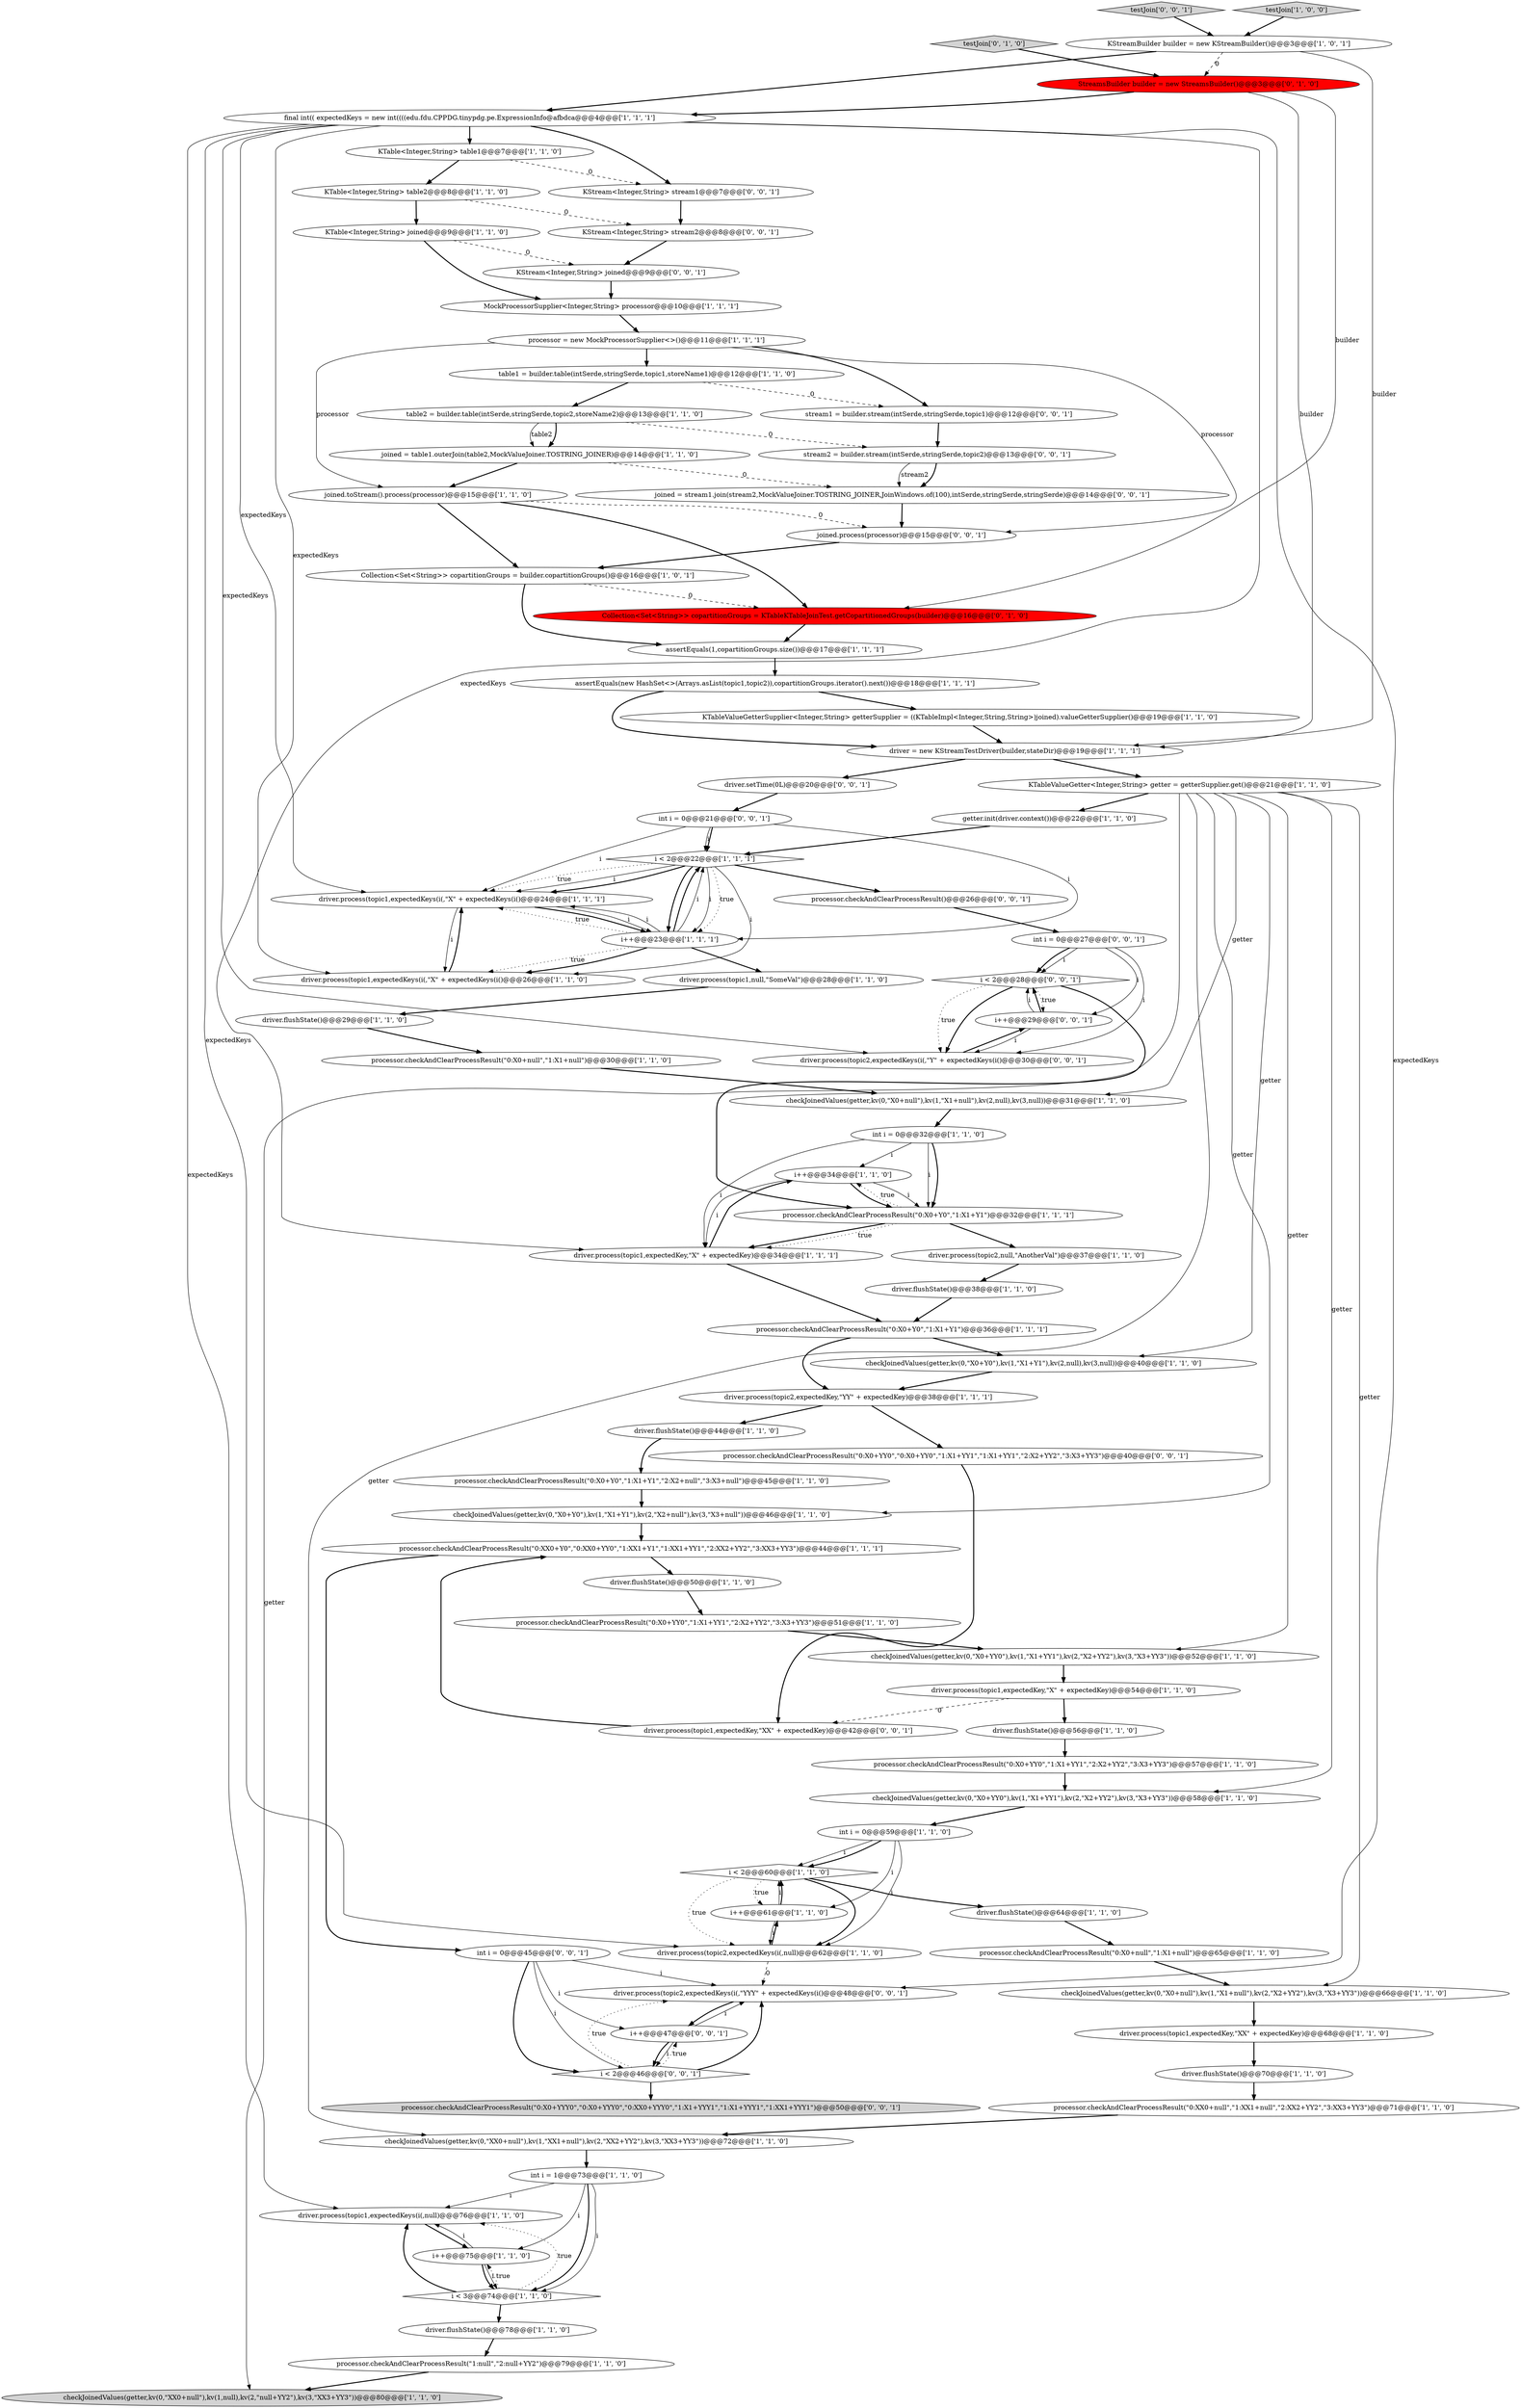 digraph {
54 [style = filled, label = "processor.checkAndClearProcessResult(\"0:X0+null\",\"1:X1+null\")@@@65@@@['1', '1', '0']", fillcolor = white, shape = ellipse image = "AAA0AAABBB1BBB"];
17 [style = filled, label = "assertEquals(new HashSet<>(Arrays.asList(topic1,topic2)),copartitionGroups.iterator().next())@@@18@@@['1', '1', '1']", fillcolor = white, shape = ellipse image = "AAA0AAABBB1BBB"];
8 [style = filled, label = "driver.flushState()@@@44@@@['1', '1', '0']", fillcolor = white, shape = ellipse image = "AAA0AAABBB1BBB"];
75 [style = filled, label = "int i = 0@@@27@@@['0', '0', '1']", fillcolor = white, shape = ellipse image = "AAA0AAABBB3BBB"];
84 [style = filled, label = "processor.checkAndClearProcessResult(\"0:X0+YYY0\",\"0:X0+YYY0\",\"0:XX0+YYY0\",\"1:X1+YYY1\",\"1:X1+YYY1\",\"1:XX1+YYY1\")@@@50@@@['0', '0', '1']", fillcolor = lightgray, shape = ellipse image = "AAA0AAABBB3BBB"];
72 [style = filled, label = "i < 2@@@46@@@['0', '0', '1']", fillcolor = white, shape = diamond image = "AAA0AAABBB3BBB"];
47 [style = filled, label = "Collection<Set<String>> copartitionGroups = builder.copartitionGroups()@@@16@@@['1', '0', '1']", fillcolor = white, shape = ellipse image = "AAA0AAABBB1BBB"];
65 [style = filled, label = "testJoin['0', '1', '0']", fillcolor = lightgray, shape = diamond image = "AAA0AAABBB2BBB"];
83 [style = filled, label = "KStream<Integer,String> stream2@@@8@@@['0', '0', '1']", fillcolor = white, shape = ellipse image = "AAA0AAABBB3BBB"];
23 [style = filled, label = "KTable<Integer,String> table1@@@7@@@['1', '1', '0']", fillcolor = white, shape = ellipse image = "AAA0AAABBB1BBB"];
59 [style = filled, label = "processor.checkAndClearProcessResult(\"0:X0+YY0\",\"1:X1+YY1\",\"2:X2+YY2\",\"3:X3+YY3\")@@@57@@@['1', '1', '0']", fillcolor = white, shape = ellipse image = "AAA0AAABBB1BBB"];
20 [style = filled, label = "driver.flushState()@@@50@@@['1', '1', '0']", fillcolor = white, shape = ellipse image = "AAA0AAABBB1BBB"];
40 [style = filled, label = "processor = new MockProcessorSupplier<>()@@@11@@@['1', '1', '1']", fillcolor = white, shape = ellipse image = "AAA0AAABBB1BBB"];
5 [style = filled, label = "table1 = builder.table(intSerde,stringSerde,topic1,storeName1)@@@12@@@['1', '1', '0']", fillcolor = white, shape = ellipse image = "AAA0AAABBB1BBB"];
67 [style = filled, label = "Collection<Set<String>> copartitionGroups = KTableKTableJoinTest.getCopartitionedGroups(builder)@@@16@@@['0', '1', '0']", fillcolor = red, shape = ellipse image = "AAA1AAABBB2BBB"];
13 [style = filled, label = "driver.flushState()@@@64@@@['1', '1', '0']", fillcolor = white, shape = ellipse image = "AAA0AAABBB1BBB"];
68 [style = filled, label = "joined.process(processor)@@@15@@@['0', '0', '1']", fillcolor = white, shape = ellipse image = "AAA0AAABBB3BBB"];
60 [style = filled, label = "getter.init(driver.context())@@@22@@@['1', '1', '0']", fillcolor = white, shape = ellipse image = "AAA0AAABBB1BBB"];
69 [style = filled, label = "KStream<Integer,String> joined@@@9@@@['0', '0', '1']", fillcolor = white, shape = ellipse image = "AAA0AAABBB3BBB"];
64 [style = filled, label = "driver.process(topic1,expectedKey,\"XX\" + expectedKey)@@@68@@@['1', '1', '0']", fillcolor = white, shape = ellipse image = "AAA0AAABBB1BBB"];
56 [style = filled, label = "checkJoinedValues(getter,kv(0,\"X0+null\"),kv(1,\"X1+null\"),kv(2,\"X2+YY2\"),kv(3,\"X3+YY3\"))@@@66@@@['1', '1', '0']", fillcolor = white, shape = ellipse image = "AAA0AAABBB1BBB"];
1 [style = filled, label = "int i = 0@@@32@@@['1', '1', '0']", fillcolor = white, shape = ellipse image = "AAA0AAABBB1BBB"];
6 [style = filled, label = "checkJoinedValues(getter,kv(0,\"X0+YY0\"),kv(1,\"X1+YY1\"),kv(2,\"X2+YY2\"),kv(3,\"X3+YY3\"))@@@58@@@['1', '1', '0']", fillcolor = white, shape = ellipse image = "AAA0AAABBB1BBB"];
41 [style = filled, label = "processor.checkAndClearProcessResult(\"0:XX0+Y0\",\"0:XX0+YY0\",\"1:XX1+Y1\",\"1:XX1+YY1\",\"2:XX2+YY2\",\"3:XX3+YY3\")@@@44@@@['1', '1', '1']", fillcolor = white, shape = ellipse image = "AAA0AAABBB1BBB"];
9 [style = filled, label = "driver.flushState()@@@78@@@['1', '1', '0']", fillcolor = white, shape = ellipse image = "AAA0AAABBB1BBB"];
55 [style = filled, label = "joined = table1.outerJoin(table2,MockValueJoiner.TOSTRING_JOINER)@@@14@@@['1', '1', '0']", fillcolor = white, shape = ellipse image = "AAA0AAABBB1BBB"];
70 [style = filled, label = "driver.setTime(0L)@@@20@@@['0', '0', '1']", fillcolor = white, shape = ellipse image = "AAA0AAABBB3BBB"];
49 [style = filled, label = "processor.checkAndClearProcessResult(\"0:X0+YY0\",\"1:X1+YY1\",\"2:X2+YY2\",\"3:X3+YY3\")@@@51@@@['1', '1', '0']", fillcolor = white, shape = ellipse image = "AAA0AAABBB1BBB"];
63 [style = filled, label = "driver.process(topic1,expectedKeys(i(,\"X\" + expectedKeys(i()@@@24@@@['1', '1', '1']", fillcolor = white, shape = ellipse image = "AAA0AAABBB1BBB"];
78 [style = filled, label = "joined = stream1.join(stream2,MockValueJoiner.TOSTRING_JOINER,JoinWindows.of(100),intSerde,stringSerde,stringSerde)@@@14@@@['0', '0', '1']", fillcolor = white, shape = ellipse image = "AAA0AAABBB3BBB"];
0 [style = filled, label = "final int(( expectedKeys = new int((((edu.fdu.CPPDG.tinypdg.pe.ExpressionInfo@afbdca@@@4@@@['1', '1', '1']", fillcolor = white, shape = ellipse image = "AAA0AAABBB1BBB"];
24 [style = filled, label = "processor.checkAndClearProcessResult(\"1:null\",\"2:null+YY2\")@@@79@@@['1', '1', '0']", fillcolor = white, shape = ellipse image = "AAA0AAABBB1BBB"];
52 [style = filled, label = "driver.flushState()@@@38@@@['1', '1', '0']", fillcolor = white, shape = ellipse image = "AAA0AAABBB1BBB"];
57 [style = filled, label = "checkJoinedValues(getter,kv(0,\"XX0+null\"),kv(1,null),kv(2,\"null+YY2\"),kv(3,\"XX3+YY3\"))@@@80@@@['1', '1', '0']", fillcolor = lightgray, shape = ellipse image = "AAA0AAABBB1BBB"];
2 [style = filled, label = "i++@@@34@@@['1', '1', '0']", fillcolor = white, shape = ellipse image = "AAA0AAABBB1BBB"];
89 [style = filled, label = "processor.checkAndClearProcessResult(\"0:X0+YY0\",\"0:X0+YY0\",\"1:X1+YY1\",\"1:X1+YY1\",\"2:X2+YY2\",\"3:X3+YY3\")@@@40@@@['0', '0', '1']", fillcolor = white, shape = ellipse image = "AAA0AAABBB3BBB"];
43 [style = filled, label = "table2 = builder.table(intSerde,stringSerde,topic2,storeName2)@@@13@@@['1', '1', '0']", fillcolor = white, shape = ellipse image = "AAA0AAABBB1BBB"];
74 [style = filled, label = "int i = 0@@@21@@@['0', '0', '1']", fillcolor = white, shape = ellipse image = "AAA0AAABBB3BBB"];
42 [style = filled, label = "driver.flushState()@@@56@@@['1', '1', '0']", fillcolor = white, shape = ellipse image = "AAA0AAABBB1BBB"];
16 [style = filled, label = "MockProcessorSupplier<Integer,String> processor@@@10@@@['1', '1', '1']", fillcolor = white, shape = ellipse image = "AAA0AAABBB1BBB"];
87 [style = filled, label = "driver.process(topic2,expectedKeys(i(,\"YYY\" + expectedKeys(i()@@@48@@@['0', '0', '1']", fillcolor = white, shape = ellipse image = "AAA0AAABBB3BBB"];
25 [style = filled, label = "checkJoinedValues(getter,kv(0,\"XX0+null\"),kv(1,\"XX1+null\"),kv(2,\"XX2+YY2\"),kv(3,\"XX3+YY3\"))@@@72@@@['1', '1', '0']", fillcolor = white, shape = ellipse image = "AAA0AAABBB1BBB"];
11 [style = filled, label = "i < 2@@@60@@@['1', '1', '0']", fillcolor = white, shape = diamond image = "AAA0AAABBB1BBB"];
26 [style = filled, label = "KTableValueGetterSupplier<Integer,String> getterSupplier = ((KTableImpl<Integer,String,String>)joined).valueGetterSupplier()@@@19@@@['1', '1', '0']", fillcolor = white, shape = ellipse image = "AAA0AAABBB1BBB"];
48 [style = filled, label = "KTableValueGetter<Integer,String> getter = getterSupplier.get()@@@21@@@['1', '1', '0']", fillcolor = white, shape = ellipse image = "AAA0AAABBB1BBB"];
4 [style = filled, label = "i++@@@23@@@['1', '1', '1']", fillcolor = white, shape = ellipse image = "AAA0AAABBB1BBB"];
51 [style = filled, label = "driver.flushState()@@@70@@@['1', '1', '0']", fillcolor = white, shape = ellipse image = "AAA0AAABBB1BBB"];
82 [style = filled, label = "testJoin['0', '0', '1']", fillcolor = lightgray, shape = diamond image = "AAA0AAABBB3BBB"];
34 [style = filled, label = "driver.process(topic2,expectedKey,\"YY\" + expectedKey)@@@38@@@['1', '1', '1']", fillcolor = white, shape = ellipse image = "AAA0AAABBB1BBB"];
7 [style = filled, label = "driver.process(topic2,null,\"AnotherVal\")@@@37@@@['1', '1', '0']", fillcolor = white, shape = ellipse image = "AAA0AAABBB1BBB"];
62 [style = filled, label = "KStreamBuilder builder = new KStreamBuilder()@@@3@@@['1', '0', '1']", fillcolor = white, shape = ellipse image = "AAA0AAABBB1BBB"];
31 [style = filled, label = "KTable<Integer,String> table2@@@8@@@['1', '1', '0']", fillcolor = white, shape = ellipse image = "AAA0AAABBB1BBB"];
14 [style = filled, label = "driver.process(topic1,expectedKeys(i(,null)@@@76@@@['1', '1', '0']", fillcolor = white, shape = ellipse image = "AAA0AAABBB1BBB"];
21 [style = filled, label = "driver.process(topic1,null,\"SomeVal\")@@@28@@@['1', '1', '0']", fillcolor = white, shape = ellipse image = "AAA0AAABBB1BBB"];
15 [style = filled, label = "processor.checkAndClearProcessResult(\"0:XX0+null\",\"1:XX1+null\",\"2:XX2+YY2\",\"3:XX3+YY3\")@@@71@@@['1', '1', '0']", fillcolor = white, shape = ellipse image = "AAA0AAABBB1BBB"];
86 [style = filled, label = "driver.process(topic1,expectedKey,\"XX\" + expectedKey)@@@42@@@['0', '0', '1']", fillcolor = white, shape = ellipse image = "AAA0AAABBB3BBB"];
38 [style = filled, label = "driver.flushState()@@@29@@@['1', '1', '0']", fillcolor = white, shape = ellipse image = "AAA0AAABBB1BBB"];
36 [style = filled, label = "driver = new KStreamTestDriver(builder,stateDir)@@@19@@@['1', '1', '1']", fillcolor = white, shape = ellipse image = "AAA0AAABBB1BBB"];
53 [style = filled, label = "checkJoinedValues(getter,kv(0,\"X0+YY0\"),kv(1,\"X1+YY1\"),kv(2,\"X2+YY2\"),kv(3,\"X3+YY3\"))@@@52@@@['1', '1', '0']", fillcolor = white, shape = ellipse image = "AAA0AAABBB1BBB"];
88 [style = filled, label = "i < 2@@@28@@@['0', '0', '1']", fillcolor = white, shape = diamond image = "AAA0AAABBB3BBB"];
28 [style = filled, label = "i < 2@@@22@@@['1', '1', '1']", fillcolor = white, shape = diamond image = "AAA0AAABBB1BBB"];
79 [style = filled, label = "KStream<Integer,String> stream1@@@7@@@['0', '0', '1']", fillcolor = white, shape = ellipse image = "AAA0AAABBB3BBB"];
39 [style = filled, label = "i++@@@61@@@['1', '1', '0']", fillcolor = white, shape = ellipse image = "AAA0AAABBB1BBB"];
85 [style = filled, label = "processor.checkAndClearProcessResult()@@@26@@@['0', '0', '1']", fillcolor = white, shape = ellipse image = "AAA0AAABBB3BBB"];
80 [style = filled, label = "i++@@@29@@@['0', '0', '1']", fillcolor = white, shape = ellipse image = "AAA0AAABBB3BBB"];
44 [style = filled, label = "checkJoinedValues(getter,kv(0,\"X0+null\"),kv(1,\"X1+null\"),kv(2,null),kv(3,null))@@@31@@@['1', '1', '0']", fillcolor = white, shape = ellipse image = "AAA0AAABBB1BBB"];
50 [style = filled, label = "i < 3@@@74@@@['1', '1', '0']", fillcolor = white, shape = diamond image = "AAA0AAABBB1BBB"];
29 [style = filled, label = "int i = 0@@@59@@@['1', '1', '0']", fillcolor = white, shape = ellipse image = "AAA0AAABBB1BBB"];
46 [style = filled, label = "KTable<Integer,String> joined@@@9@@@['1', '1', '0']", fillcolor = white, shape = ellipse image = "AAA0AAABBB1BBB"];
61 [style = filled, label = "driver.process(topic1,expectedKey,\"X\" + expectedKey)@@@34@@@['1', '1', '1']", fillcolor = white, shape = ellipse image = "AAA0AAABBB1BBB"];
37 [style = filled, label = "i++@@@75@@@['1', '1', '0']", fillcolor = white, shape = ellipse image = "AAA0AAABBB1BBB"];
71 [style = filled, label = "int i = 0@@@45@@@['0', '0', '1']", fillcolor = white, shape = ellipse image = "AAA0AAABBB3BBB"];
32 [style = filled, label = "checkJoinedValues(getter,kv(0,\"X0+Y0\"),kv(1,\"X1+Y1\"),kv(2,null),kv(3,null))@@@40@@@['1', '1', '0']", fillcolor = white, shape = ellipse image = "AAA0AAABBB1BBB"];
10 [style = filled, label = "driver.process(topic1,expectedKey,\"X\" + expectedKey)@@@54@@@['1', '1', '0']", fillcolor = white, shape = ellipse image = "AAA0AAABBB1BBB"];
12 [style = filled, label = "joined.toStream().process(processor)@@@15@@@['1', '1', '0']", fillcolor = white, shape = ellipse image = "AAA0AAABBB1BBB"];
19 [style = filled, label = "processor.checkAndClearProcessResult(\"0:X0+Y0\",\"1:X1+Y1\")@@@32@@@['1', '1', '1']", fillcolor = white, shape = ellipse image = "AAA0AAABBB1BBB"];
77 [style = filled, label = "stream2 = builder.stream(intSerde,stringSerde,topic2)@@@13@@@['0', '0', '1']", fillcolor = white, shape = ellipse image = "AAA0AAABBB3BBB"];
3 [style = filled, label = "testJoin['1', '0', '0']", fillcolor = lightgray, shape = diamond image = "AAA0AAABBB1BBB"];
30 [style = filled, label = "driver.process(topic1,expectedKeys(i(,\"X\" + expectedKeys(i()@@@26@@@['1', '1', '0']", fillcolor = white, shape = ellipse image = "AAA0AAABBB1BBB"];
27 [style = filled, label = "assertEquals(1,copartitionGroups.size())@@@17@@@['1', '1', '1']", fillcolor = white, shape = ellipse image = "AAA0AAABBB1BBB"];
66 [style = filled, label = "StreamsBuilder builder = new StreamsBuilder()@@@3@@@['0', '1', '0']", fillcolor = red, shape = ellipse image = "AAA1AAABBB2BBB"];
76 [style = filled, label = "driver.process(topic2,expectedKeys(i(,\"Y\" + expectedKeys(i()@@@30@@@['0', '0', '1']", fillcolor = white, shape = ellipse image = "AAA0AAABBB3BBB"];
33 [style = filled, label = "processor.checkAndClearProcessResult(\"0:X0+null\",\"1:X1+null\")@@@30@@@['1', '1', '0']", fillcolor = white, shape = ellipse image = "AAA0AAABBB1BBB"];
45 [style = filled, label = "processor.checkAndClearProcessResult(\"0:X0+Y0\",\"1:X1+Y1\",\"2:X2+null\",\"3:X3+null\")@@@45@@@['1', '1', '0']", fillcolor = white, shape = ellipse image = "AAA0AAABBB1BBB"];
58 [style = filled, label = "processor.checkAndClearProcessResult(\"0:X0+Y0\",\"1:X1+Y1\")@@@36@@@['1', '1', '1']", fillcolor = white, shape = ellipse image = "AAA0AAABBB1BBB"];
35 [style = filled, label = "checkJoinedValues(getter,kv(0,\"X0+Y0\"),kv(1,\"X1+Y1\"),kv(2,\"X2+null\"),kv(3,\"X3+null\"))@@@46@@@['1', '1', '0']", fillcolor = white, shape = ellipse image = "AAA0AAABBB1BBB"];
22 [style = filled, label = "int i = 1@@@73@@@['1', '1', '0']", fillcolor = white, shape = ellipse image = "AAA0AAABBB1BBB"];
18 [style = filled, label = "driver.process(topic2,expectedKeys(i(,null)@@@62@@@['1', '1', '0']", fillcolor = white, shape = ellipse image = "AAA0AAABBB1BBB"];
81 [style = filled, label = "stream1 = builder.stream(intSerde,stringSerde,topic1)@@@12@@@['0', '0', '1']", fillcolor = white, shape = ellipse image = "AAA0AAABBB3BBB"];
73 [style = filled, label = "i++@@@47@@@['0', '0', '1']", fillcolor = white, shape = ellipse image = "AAA0AAABBB3BBB"];
28->4 [style = solid, label="i"];
48->6 [style = solid, label="getter"];
54->56 [style = bold, label=""];
64->51 [style = bold, label=""];
43->55 [style = bold, label=""];
25->22 [style = bold, label=""];
56->64 [style = bold, label=""];
47->67 [style = dashed, label="0"];
43->77 [style = dashed, label="0"];
35->41 [style = bold, label=""];
15->25 [style = bold, label=""];
58->32 [style = bold, label=""];
18->87 [style = dashed, label="0"];
37->50 [style = solid, label="i"];
62->66 [style = dashed, label="0"];
24->57 [style = bold, label=""];
48->44 [style = solid, label="getter"];
32->34 [style = bold, label=""];
1->19 [style = solid, label="i"];
47->27 [style = bold, label=""];
7->52 [style = bold, label=""];
55->78 [style = dashed, label="0"];
41->20 [style = bold, label=""];
3->62 [style = bold, label=""];
0->14 [style = solid, label="expectedKeys"];
6->29 [style = bold, label=""];
4->30 [style = dotted, label="true"];
21->38 [style = bold, label=""];
71->73 [style = solid, label="i"];
66->0 [style = bold, label=""];
17->36 [style = bold, label=""];
12->47 [style = bold, label=""];
63->30 [style = solid, label="i"];
29->11 [style = solid, label="i"];
69->16 [style = bold, label=""];
28->4 [style = bold, label=""];
83->69 [style = bold, label=""];
28->63 [style = solid, label="i"];
11->13 [style = bold, label=""];
1->2 [style = solid, label="i"];
48->25 [style = solid, label="getter"];
39->18 [style = solid, label="i"];
27->17 [style = bold, label=""];
0->63 [style = solid, label="expectedKeys"];
44->1 [style = bold, label=""];
19->61 [style = bold, label=""];
10->86 [style = dashed, label="0"];
48->57 [style = solid, label="getter"];
31->46 [style = bold, label=""];
70->74 [style = bold, label=""];
59->6 [style = bold, label=""];
12->68 [style = dashed, label="0"];
33->44 [style = bold, label=""];
45->35 [style = bold, label=""];
9->24 [style = bold, label=""];
55->12 [style = bold, label=""];
14->37 [style = bold, label=""];
67->27 [style = bold, label=""];
79->83 [style = bold, label=""];
72->84 [style = bold, label=""];
16->40 [style = bold, label=""];
50->37 [style = dotted, label="true"];
37->14 [style = solid, label="i"];
80->88 [style = solid, label="i"];
2->19 [style = solid, label="i"];
76->80 [style = bold, label=""];
0->18 [style = solid, label="expectedKeys"];
29->39 [style = solid, label="i"];
22->50 [style = bold, label=""];
50->14 [style = dotted, label="true"];
4->21 [style = bold, label=""];
81->77 [style = bold, label=""];
1->61 [style = solid, label="i"];
88->76 [style = dotted, label="true"];
65->66 [style = bold, label=""];
23->79 [style = dashed, label="0"];
75->76 [style = solid, label="i"];
62->0 [style = bold, label=""];
34->8 [style = bold, label=""];
4->63 [style = solid, label="i"];
40->81 [style = bold, label=""];
73->72 [style = solid, label="i"];
77->78 [style = bold, label=""];
11->18 [style = bold, label=""];
11->39 [style = dotted, label="true"];
52->58 [style = bold, label=""];
66->36 [style = solid, label="builder"];
28->63 [style = bold, label=""];
0->23 [style = bold, label=""];
74->63 [style = solid, label="i"];
40->5 [style = bold, label=""];
82->62 [style = bold, label=""];
40->12 [style = solid, label="processor"];
66->67 [style = solid, label="builder"];
72->73 [style = dotted, label="true"];
5->81 [style = dashed, label="0"];
34->89 [style = bold, label=""];
80->76 [style = solid, label="i"];
80->88 [style = bold, label=""];
61->2 [style = bold, label=""];
22->14 [style = solid, label="i"];
58->34 [style = bold, label=""];
41->71 [style = bold, label=""];
28->85 [style = bold, label=""];
75->80 [style = solid, label="i"];
31->83 [style = dashed, label="0"];
19->61 [style = dotted, label="true"];
1->19 [style = bold, label=""];
38->33 [style = bold, label=""];
78->68 [style = bold, label=""];
53->10 [style = bold, label=""];
36->70 [style = bold, label=""];
29->11 [style = bold, label=""];
86->41 [style = bold, label=""];
23->31 [style = bold, label=""];
28->30 [style = solid, label="i"];
46->16 [style = bold, label=""];
89->86 [style = bold, label=""];
13->54 [style = bold, label=""];
29->18 [style = solid, label="i"];
50->14 [style = bold, label=""];
0->61 [style = solid, label="expectedKeys"];
30->63 [style = bold, label=""];
72->87 [style = bold, label=""];
71->72 [style = bold, label=""];
4->63 [style = dotted, label="true"];
0->87 [style = solid, label="expectedKeys"];
73->87 [style = solid, label="i"];
39->11 [style = solid, label="i"];
74->4 [style = solid, label="i"];
18->39 [style = bold, label=""];
48->32 [style = solid, label="getter"];
8->45 [style = bold, label=""];
60->28 [style = bold, label=""];
73->72 [style = bold, label=""];
71->87 [style = solid, label="i"];
20->49 [style = bold, label=""];
28->4 [style = dotted, label="true"];
74->28 [style = solid, label="i"];
77->78 [style = solid, label="stream2"];
74->28 [style = bold, label=""];
43->55 [style = solid, label="table2"];
42->59 [style = bold, label=""];
0->76 [style = solid, label="expectedKeys"];
87->73 [style = bold, label=""];
22->37 [style = solid, label="i"];
22->50 [style = solid, label="i"];
0->79 [style = bold, label=""];
63->4 [style = bold, label=""];
62->36 [style = solid, label="builder"];
17->26 [style = bold, label=""];
2->19 [style = bold, label=""];
75->88 [style = solid, label="i"];
50->9 [style = bold, label=""];
40->68 [style = solid, label="processor"];
0->30 [style = solid, label="expectedKeys"];
19->2 [style = dotted, label="true"];
48->56 [style = solid, label="getter"];
26->36 [style = bold, label=""];
88->19 [style = bold, label=""];
88->80 [style = dotted, label="true"];
88->76 [style = bold, label=""];
48->60 [style = bold, label=""];
61->58 [style = bold, label=""];
46->69 [style = dashed, label="0"];
11->18 [style = dotted, label="true"];
48->53 [style = solid, label="getter"];
71->72 [style = solid, label="i"];
39->11 [style = bold, label=""];
85->75 [style = bold, label=""];
4->28 [style = solid, label="i"];
4->28 [style = bold, label=""];
5->43 [style = bold, label=""];
49->53 [style = bold, label=""];
48->35 [style = solid, label="getter"];
72->87 [style = dotted, label="true"];
75->88 [style = bold, label=""];
4->30 [style = bold, label=""];
10->42 [style = bold, label=""];
2->61 [style = solid, label="i"];
36->48 [style = bold, label=""];
68->47 [style = bold, label=""];
63->4 [style = solid, label="i"];
51->15 [style = bold, label=""];
28->63 [style = dotted, label="true"];
19->7 [style = bold, label=""];
37->50 [style = bold, label=""];
12->67 [style = bold, label=""];
}
